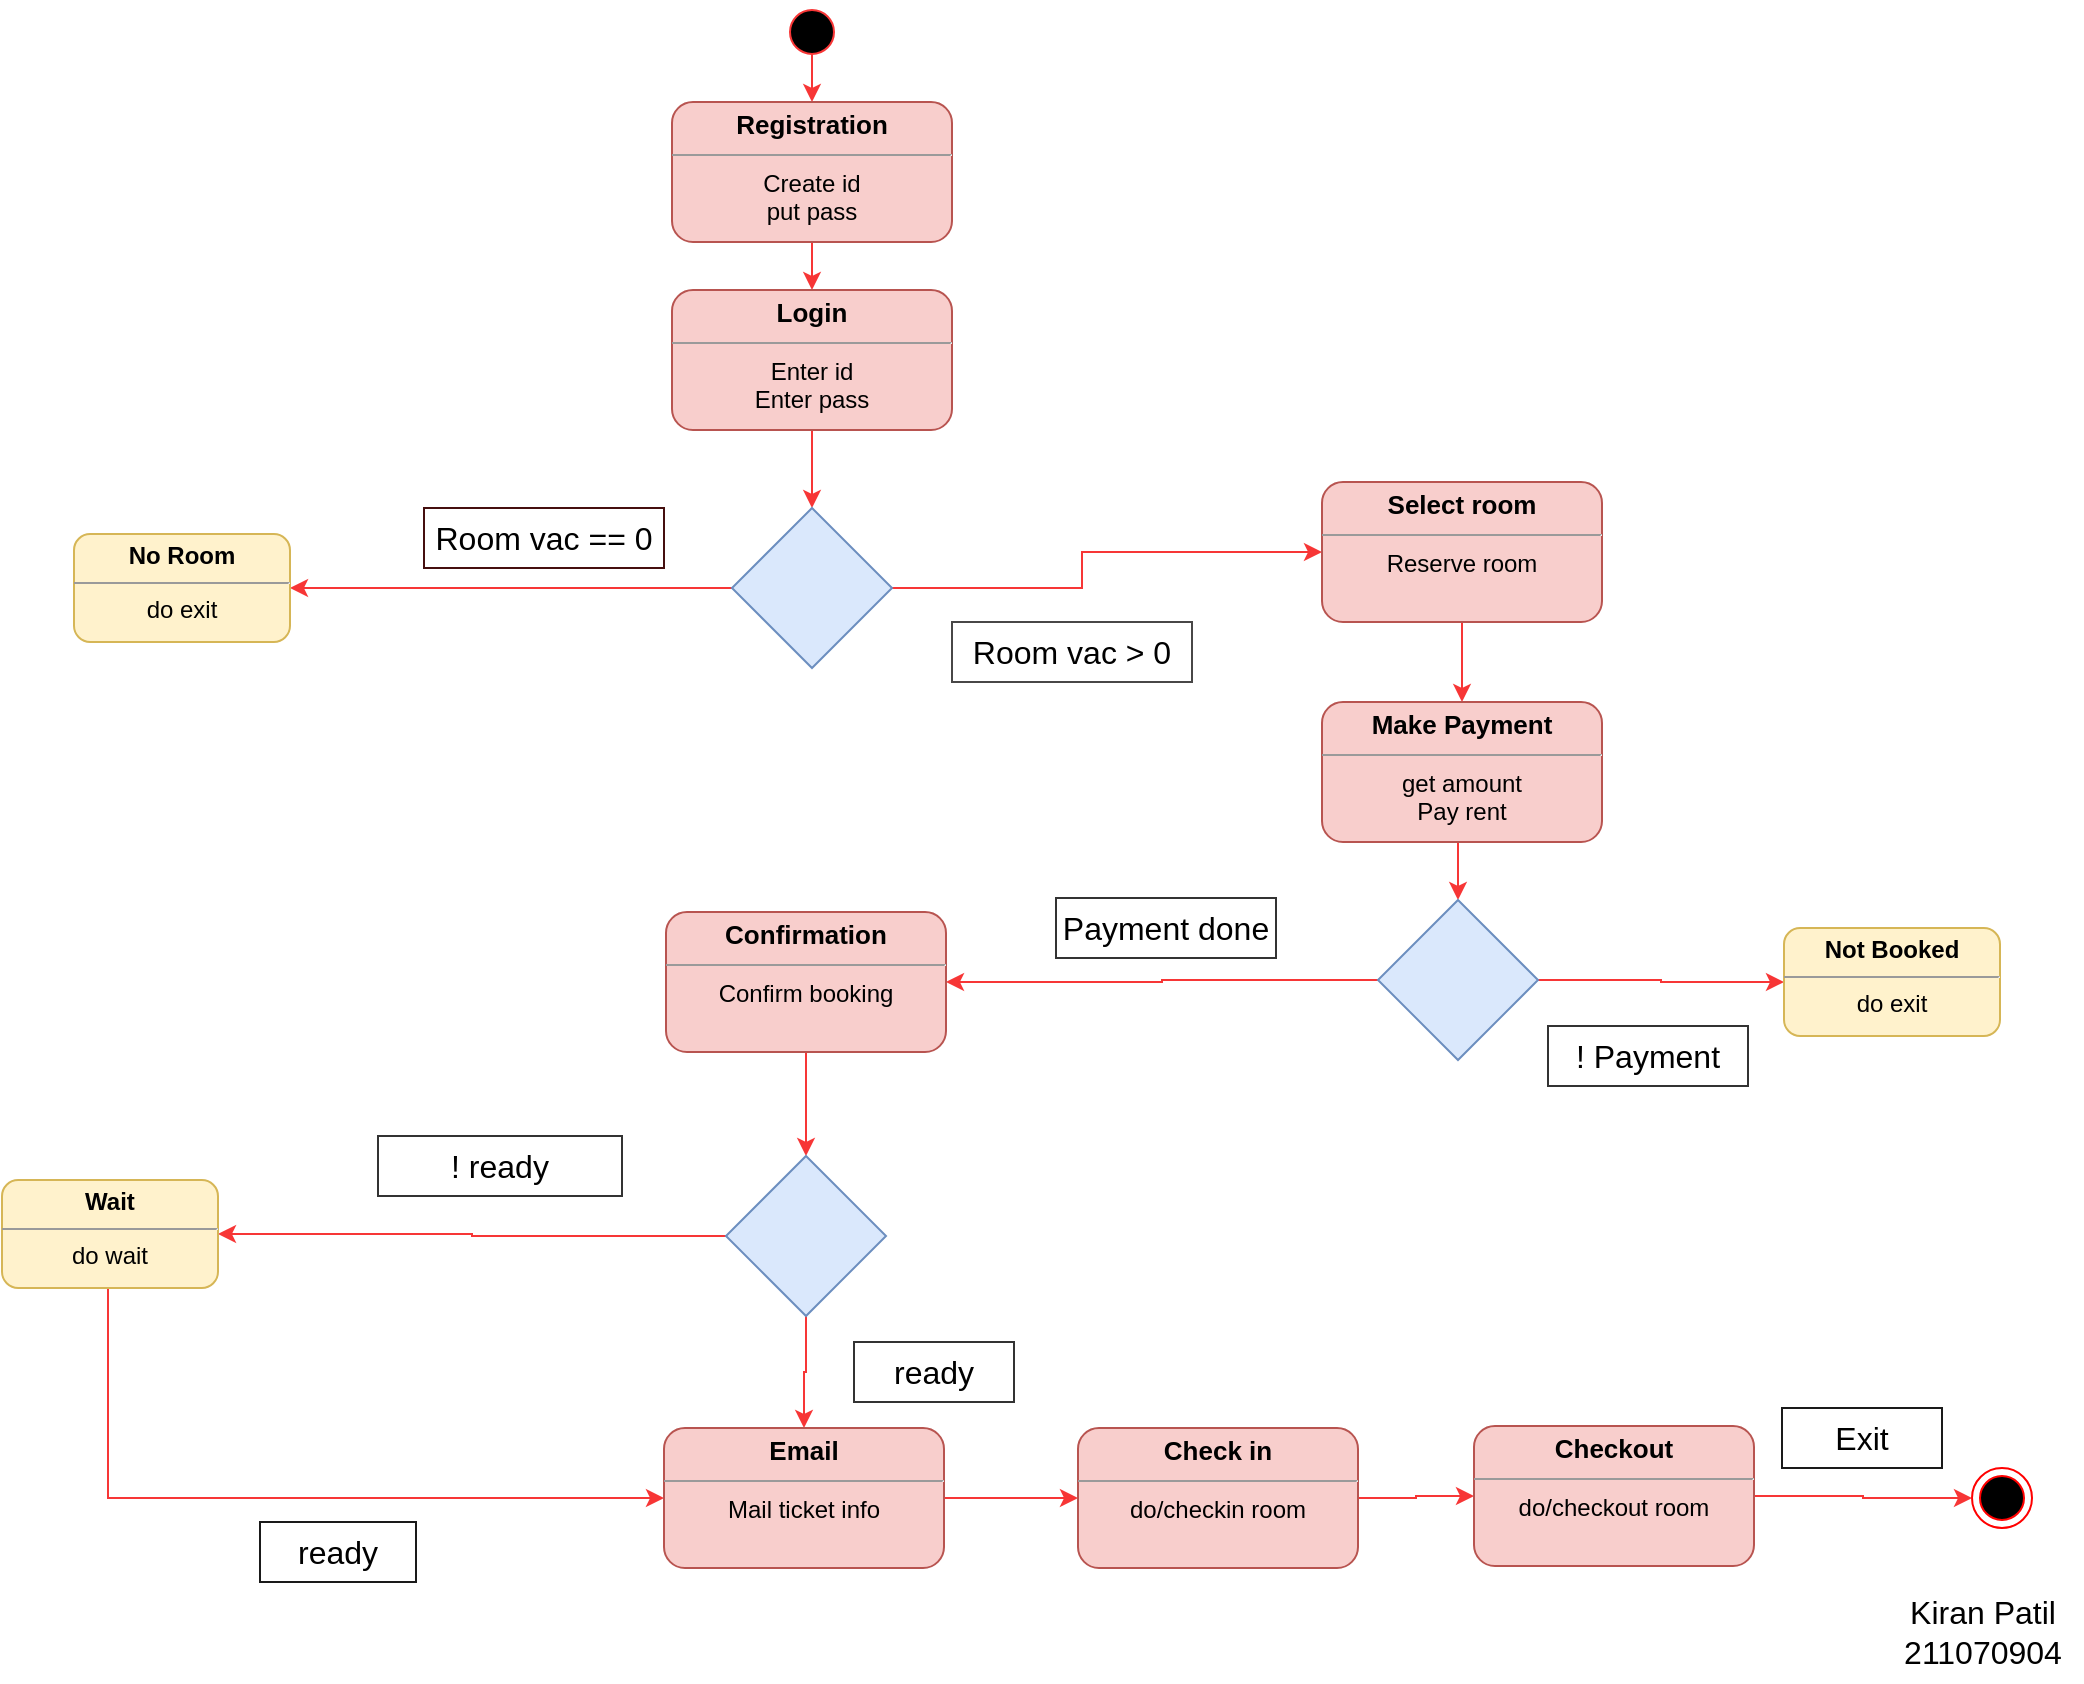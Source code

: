 <mxfile version="20.8.20" type="device"><diagram name="Page-1" id="58cdce13-f638-feb5-8d6f-7d28b1aa9fa0"><mxGraphModel dx="650" dy="65" grid="1" gridSize="10" guides="1" tooltips="1" connect="1" arrows="1" fold="1" page="1" pageScale="1" pageWidth="1100" pageHeight="850" background="none" math="0" shadow="0"><root><mxCell id="0"/><mxCell id="1" parent="0"/><mxCell id="nkkB33JfM_8EzHdI-uCx-18" style="edgeStyle=orthogonalEdgeStyle;rounded=0;orthogonalLoop=1;jettySize=auto;html=1;exitX=0.5;exitY=1;exitDx=0;exitDy=0;entryX=0.5;entryY=0;entryDx=0;entryDy=0;fontSize=16;strokeColor=#f73636;" parent="1" source="h8R7DOTD1F7V_YKqDmcB-1" target="h8R7DOTD1F7V_YKqDmcB-3" edge="1"><mxGeometry relative="1" as="geometry"><mxPoint x="1545" y="960" as="sourcePoint"/></mxGeometry></mxCell><mxCell id="nkkB33JfM_8EzHdI-uCx-19" style="edgeStyle=orthogonalEdgeStyle;rounded=0;orthogonalLoop=1;jettySize=auto;html=1;entryX=0.5;entryY=0;entryDx=0;entryDy=0;fontSize=16;strokeColor=#f73636;exitX=0.5;exitY=1;exitDx=0;exitDy=0;" parent="1" source="h8R7DOTD1F7V_YKqDmcB-3" target="nkkB33JfM_8EzHdI-uCx-4" edge="1"><mxGeometry relative="1" as="geometry"><mxPoint x="1545" y="1070" as="sourcePoint"/></mxGeometry></mxCell><mxCell id="nkkB33JfM_8EzHdI-uCx-36" style="edgeStyle=orthogonalEdgeStyle;rounded=0;orthogonalLoop=1;jettySize=auto;html=1;exitX=0;exitY=0.5;exitDx=0;exitDy=0;fontSize=16;strokeColor=#f73636;entryX=1;entryY=0.5;entryDx=0;entryDy=0;" parent="1" source="nkkB33JfM_8EzHdI-uCx-4" target="h8R7DOTD1F7V_YKqDmcB-6" edge="1"><mxGeometry relative="1" as="geometry"><mxPoint x="1310" y="1142" as="targetPoint"/></mxGeometry></mxCell><mxCell id="nkkB33JfM_8EzHdI-uCx-58" style="edgeStyle=orthogonalEdgeStyle;rounded=0;orthogonalLoop=1;jettySize=auto;html=1;exitX=1;exitY=0.5;exitDx=0;exitDy=0;entryX=0;entryY=0.5;entryDx=0;entryDy=0;fontSize=16;strokeColor=#f73636;" parent="1" source="nkkB33JfM_8EzHdI-uCx-4" target="h8R7DOTD1F7V_YKqDmcB-9" edge="1"><mxGeometry relative="1" as="geometry"><mxPoint x="1779" y="1144" as="targetPoint"/><Array as="points"><mxPoint x="1680" y="1143"/><mxPoint x="1680" y="1125"/></Array></mxGeometry></mxCell><mxCell id="nkkB33JfM_8EzHdI-uCx-4" value="" style="rhombus;whiteSpace=wrap;html=1;fontSize=16;strokeColor=#6c8ebf;fillColor=#dae8fc;" parent="1" vertex="1"><mxGeometry x="1505" y="1103" width="80" height="80" as="geometry"/></mxCell><mxCell id="nkkB33JfM_8EzHdI-uCx-21" style="edgeStyle=orthogonalEdgeStyle;rounded=0;orthogonalLoop=1;jettySize=auto;html=1;entryX=0.5;entryY=0;entryDx=0;entryDy=0;fontSize=16;strokeColor=#f73636;" parent="1" source="h8R7DOTD1F7V_YKqDmcB-9" target="h8R7DOTD1F7V_YKqDmcB-10" edge="1"><mxGeometry relative="1" as="geometry"><mxPoint x="1854" y="1169" as="sourcePoint"/><mxPoint x="1853" y="1217" as="targetPoint"/></mxGeometry></mxCell><mxCell id="nkkB33JfM_8EzHdI-uCx-22" style="edgeStyle=orthogonalEdgeStyle;rounded=0;orthogonalLoop=1;jettySize=auto;html=1;exitX=0.5;exitY=1;exitDx=0;exitDy=0;entryX=0.5;entryY=0;entryDx=0;entryDy=0;fontSize=16;strokeColor=#f73636;" parent="1" source="h8R7DOTD1F7V_YKqDmcB-10" target="nkkB33JfM_8EzHdI-uCx-10" edge="1"><mxGeometry relative="1" as="geometry"><mxPoint x="1853" y="1267" as="sourcePoint"/></mxGeometry></mxCell><mxCell id="nkkB33JfM_8EzHdI-uCx-24" style="edgeStyle=orthogonalEdgeStyle;rounded=0;orthogonalLoop=1;jettySize=auto;html=1;exitX=0.5;exitY=1;exitDx=0;exitDy=0;entryX=0.5;entryY=0;entryDx=0;entryDy=0;fontSize=16;strokeColor=#f73636;" parent="1" source="h8R7DOTD1F7V_YKqDmcB-15" target="nkkB33JfM_8EzHdI-uCx-11" edge="1"><mxGeometry relative="1" as="geometry"><mxPoint x="1542" y="1364" as="sourcePoint"/></mxGeometry></mxCell><mxCell id="nkkB33JfM_8EzHdI-uCx-61" style="edgeStyle=orthogonalEdgeStyle;rounded=0;orthogonalLoop=1;jettySize=auto;html=1;exitX=1;exitY=0.5;exitDx=0;exitDy=0;entryX=0;entryY=0.5;entryDx=0;entryDy=0;fontSize=16;strokeColor=#f73636;" parent="1" source="nkkB33JfM_8EzHdI-uCx-10" target="h8R7DOTD1F7V_YKqDmcB-11" edge="1"><mxGeometry relative="1" as="geometry"><mxPoint x="2026" y="1339" as="targetPoint"/></mxGeometry></mxCell><mxCell id="nkkB33JfM_8EzHdI-uCx-62" style="edgeStyle=orthogonalEdgeStyle;rounded=0;orthogonalLoop=1;jettySize=auto;html=1;exitX=0;exitY=0.5;exitDx=0;exitDy=0;fontSize=16;strokeColor=#f73636;" parent="1" source="nkkB33JfM_8EzHdI-uCx-10" target="h8R7DOTD1F7V_YKqDmcB-15" edge="1"><mxGeometry relative="1" as="geometry"><mxPoint x="1617" y="1339" as="targetPoint"/></mxGeometry></mxCell><mxCell id="nkkB33JfM_8EzHdI-uCx-10" value="" style="rhombus;whiteSpace=wrap;html=1;fontSize=16;strokeColor=#6c8ebf;fillColor=#dae8fc;" parent="1" vertex="1"><mxGeometry x="1828" y="1299" width="80" height="80" as="geometry"/></mxCell><mxCell id="nkkB33JfM_8EzHdI-uCx-25" style="edgeStyle=orthogonalEdgeStyle;rounded=0;orthogonalLoop=1;jettySize=auto;html=1;exitX=0;exitY=0.5;exitDx=0;exitDy=0;entryX=1;entryY=0.5;entryDx=0;entryDy=0;fontSize=16;strokeColor=#f73636;" parent="1" source="nkkB33JfM_8EzHdI-uCx-11" edge="1" target="h8R7DOTD1F7V_YKqDmcB-13"><mxGeometry relative="1" as="geometry"><mxPoint x="1268" y="1466" as="targetPoint"/></mxGeometry></mxCell><mxCell id="nkkB33JfM_8EzHdI-uCx-47" style="edgeStyle=orthogonalEdgeStyle;rounded=0;orthogonalLoop=1;jettySize=auto;html=1;exitX=0.5;exitY=1;exitDx=0;exitDy=0;entryX=0.5;entryY=0;entryDx=0;entryDy=0;fontSize=16;strokeColor=#f73636;" parent="1" source="nkkB33JfM_8EzHdI-uCx-11" target="h8R7DOTD1F7V_YKqDmcB-16" edge="1"><mxGeometry relative="1" as="geometry"><mxPoint x="1542" y="1573" as="targetPoint"/></mxGeometry></mxCell><mxCell id="nkkB33JfM_8EzHdI-uCx-11" value="" style="rhombus;whiteSpace=wrap;html=1;fontSize=16;strokeColor=#6c8ebf;fillColor=#dae8fc;" parent="1" vertex="1"><mxGeometry x="1502" y="1427" width="80" height="80" as="geometry"/></mxCell><mxCell id="nkkB33JfM_8EzHdI-uCx-63" style="edgeStyle=orthogonalEdgeStyle;rounded=0;orthogonalLoop=1;jettySize=auto;html=1;exitX=1;exitY=0.5;exitDx=0;exitDy=0;entryX=0;entryY=0.5;entryDx=0;entryDy=0;fontSize=16;strokeColor=#f73636;" parent="1" source="h8R7DOTD1F7V_YKqDmcB-16" target="h8R7DOTD1F7V_YKqDmcB-17" edge="1"><mxGeometry relative="1" as="geometry"><mxPoint x="1617" y="1598" as="sourcePoint"/><mxPoint x="1673" y="1598.0" as="targetPoint"/></mxGeometry></mxCell><mxCell id="nkkB33JfM_8EzHdI-uCx-46" style="edgeStyle=orthogonalEdgeStyle;rounded=0;orthogonalLoop=1;jettySize=auto;html=1;entryX=0;entryY=0.5;entryDx=0;entryDy=0;fontSize=16;strokeColor=#f73636;" parent="1" target="h8R7DOTD1F7V_YKqDmcB-16" edge="1" source="h8R7DOTD1F7V_YKqDmcB-13"><mxGeometry relative="1" as="geometry"><mxPoint x="1193" y="1491" as="sourcePoint"/><Array as="points"><mxPoint x="1193" y="1598"/><mxPoint x="1471" y="1598"/></Array><mxPoint x="1467" y="1598" as="targetPoint"/></mxGeometry></mxCell><mxCell id="nkkB33JfM_8EzHdI-uCx-17" style="edgeStyle=orthogonalEdgeStyle;rounded=0;orthogonalLoop=1;jettySize=auto;html=1;exitX=1;exitY=0.5;exitDx=0;exitDy=0;entryX=0.5;entryY=0;entryDx=0;entryDy=0;fontSize=16;strokeColor=#f73636;" parent="1" target="h8R7DOTD1F7V_YKqDmcB-1" edge="1"><mxGeometry relative="1" as="geometry"><mxPoint x="1545" y="872" as="sourcePoint"/><mxPoint x="1545" y="910" as="targetPoint"/></mxGeometry></mxCell><mxCell id="nkkB33JfM_8EzHdI-uCx-15" value="" style="ellipse;html=1;shape=startState;fillColor=#000000;strokeColor=#f73636;rounded=1;shadow=0;comic=0;labelBackgroundColor=none;fontFamily=Verdana;fontSize=16;fontColor=#000000;align=center;direction=south;" parent="1" vertex="1"><mxGeometry x="1530" y="850" width="30" height="30" as="geometry"/></mxCell><mxCell id="nkkB33JfM_8EzHdI-uCx-16" value="" style="ellipse;html=1;shape=endState;fillColor=#000000;strokeColor=#ff0000;rounded=1;shadow=0;comic=0;labelBackgroundColor=none;fontFamily=Verdana;fontSize=16;fontColor=#000000;align=center;" parent="1" vertex="1"><mxGeometry x="2125" y="1583" width="30" height="30" as="geometry"/></mxCell><mxCell id="nkkB33JfM_8EzHdI-uCx-37" value="Room vac == 0" style="rounded=0;whiteSpace=wrap;html=1;fontSize=16;strokeColor=#450F0F;" parent="1" vertex="1"><mxGeometry x="1351" y="1103" width="120" height="30" as="geometry"/></mxCell><mxCell id="nkkB33JfM_8EzHdI-uCx-38" value="Room vac &amp;gt; 0" style="rounded=0;whiteSpace=wrap;html=1;fontSize=16;strokeColor=#484747;" parent="1" vertex="1"><mxGeometry x="1615" y="1160" width="120" height="30" as="geometry"/></mxCell><mxCell id="nkkB33JfM_8EzHdI-uCx-41" value="! Payment" style="rounded=0;whiteSpace=wrap;html=1;fontSize=16;strokeColor=#333333;" parent="1" vertex="1"><mxGeometry x="1913" y="1362" width="100" height="30" as="geometry"/></mxCell><mxCell id="nkkB33JfM_8EzHdI-uCx-42" value="Payment done" style="rounded=0;whiteSpace=wrap;html=1;fontSize=16;strokeColor=#333333;" parent="1" vertex="1"><mxGeometry x="1667" y="1298" width="110" height="30" as="geometry"/></mxCell><mxCell id="nkkB33JfM_8EzHdI-uCx-64" style="edgeStyle=orthogonalEdgeStyle;rounded=0;orthogonalLoop=1;jettySize=auto;html=1;exitX=1;exitY=0.5;exitDx=0;exitDy=0;entryX=0;entryY=0.5;entryDx=0;entryDy=0;fontSize=16;strokeColor=#f73636;" parent="1" source="h8R7DOTD1F7V_YKqDmcB-17" target="h8R7DOTD1F7V_YKqDmcB-18" edge="1"><mxGeometry relative="1" as="geometry"><mxPoint x="1823" y="1598.0" as="sourcePoint"/><mxPoint x="1866" y="1598.0" as="targetPoint"/></mxGeometry></mxCell><mxCell id="nkkB33JfM_8EzHdI-uCx-65" style="edgeStyle=orthogonalEdgeStyle;rounded=0;orthogonalLoop=1;jettySize=auto;html=1;exitX=1;exitY=0.5;exitDx=0;exitDy=0;entryX=0;entryY=0.5;entryDx=0;entryDy=0;fontSize=16;strokeColor=#f73636;" parent="1" source="h8R7DOTD1F7V_YKqDmcB-18" target="nkkB33JfM_8EzHdI-uCx-16" edge="1"><mxGeometry relative="1" as="geometry"><mxPoint x="2016" y="1598.0" as="sourcePoint"/></mxGeometry></mxCell><mxCell id="nkkB33JfM_8EzHdI-uCx-55" value="! ready" style="rounded=0;whiteSpace=wrap;html=1;fontSize=16;strokeColor=#333333;" parent="1" vertex="1"><mxGeometry x="1328" y="1417" width="122" height="30" as="geometry"/></mxCell><mxCell id="nkkB33JfM_8EzHdI-uCx-56" value="ready" style="rounded=0;whiteSpace=wrap;html=1;fontSize=16;strokeColor=#1A1A1A;" parent="1" vertex="1"><mxGeometry x="1269" y="1610" width="78" height="30" as="geometry"/></mxCell><mxCell id="nkkB33JfM_8EzHdI-uCx-57" value="ready" style="rounded=0;whiteSpace=wrap;html=1;fontSize=16;strokeColor=#333333;" parent="1" vertex="1"><mxGeometry x="1566" y="1520" width="80" height="30" as="geometry"/></mxCell><mxCell id="nkkB33JfM_8EzHdI-uCx-69" value="Kiran Patil&lt;br&gt;211070904" style="text;html=1;align=center;verticalAlign=middle;resizable=0;points=[];autosize=1;strokeColor=none;fillColor=none;fontSize=16;" parent="1" vertex="1"><mxGeometry x="2080" y="1640" width="100" height="50" as="geometry"/></mxCell><mxCell id="nkkB33JfM_8EzHdI-uCx-70" value="Exit" style="rounded=0;whiteSpace=wrap;html=1;fontSize=16;strokeColor=#1A1A1A;" parent="1" vertex="1"><mxGeometry x="2030" y="1553" width="80" height="30" as="geometry"/></mxCell><mxCell id="h8R7DOTD1F7V_YKqDmcB-1" value="&lt;p style=&quot;margin: 4px 0px 0px; text-align: center; font-size: 13px;&quot;&gt;&lt;font style=&quot;font-size: 13px;&quot;&gt;&lt;b style=&quot;border-color: var(--border-color);&quot;&gt;Registration&lt;/b&gt;&lt;br&gt;&lt;/font&gt;&lt;/p&gt;&lt;hr style=&quot;font-size: 13px;&quot; size=&quot;1&quot;&gt;&lt;div style=&quot;text-align: center; height: 2px;&quot;&gt;Create id&lt;/div&gt;&lt;div style=&quot;text-align: center; height: 2px;&quot;&gt;&lt;br&gt;&lt;/div&gt;&lt;div style=&quot;text-align: center; height: 2px;&quot;&gt;&lt;br&gt;&lt;/div&gt;&lt;div style=&quot;text-align: center; height: 2px;&quot;&gt;&lt;br&gt;&lt;/div&gt;&lt;div style=&quot;text-align: center; height: 2px;&quot;&gt;&lt;br&gt;&lt;/div&gt;&lt;div style=&quot;text-align: center; height: 2px;&quot;&gt;&lt;br&gt;&lt;/div&gt;&lt;div style=&quot;text-align: center; height: 2px;&quot;&gt;&lt;br&gt;&lt;/div&gt;&lt;div style=&quot;text-align: center; height: 2px;&quot;&gt;put pass&lt;/div&gt;" style="verticalAlign=top;align=left;overflow=fill;fontSize=12;fontFamily=Helvetica;html=1;rounded=1;fillColor=#f8cecc;strokeColor=#b85450;" vertex="1" parent="1"><mxGeometry x="1475" y="900" width="140" height="70" as="geometry"/></mxCell><mxCell id="h8R7DOTD1F7V_YKqDmcB-3" value="&lt;p style=&quot;margin: 4px 0px 0px; text-align: center; font-size: 13px;&quot;&gt;&lt;font style=&quot;font-size: 13px;&quot;&gt;&lt;b style=&quot;&quot;&gt;Login&lt;/b&gt;&lt;/font&gt;&lt;/p&gt;&lt;hr style=&quot;font-size: 13px;&quot; size=&quot;1&quot;&gt;&lt;div style=&quot;text-align: center; height: 2px;&quot;&gt;Enter id&lt;/div&gt;&lt;div style=&quot;text-align: center; height: 2px;&quot;&gt;&lt;br&gt;&lt;/div&gt;&lt;div style=&quot;text-align: center; height: 2px;&quot;&gt;&lt;br&gt;&lt;/div&gt;&lt;div style=&quot;text-align: center; height: 2px;&quot;&gt;&lt;br&gt;&lt;/div&gt;&lt;div style=&quot;text-align: center; height: 2px;&quot;&gt;&lt;br&gt;&lt;/div&gt;&lt;div style=&quot;text-align: center; height: 2px;&quot;&gt;&lt;br&gt;&lt;/div&gt;&lt;div style=&quot;text-align: center; height: 2px;&quot;&gt;&lt;br&gt;&lt;/div&gt;&lt;div style=&quot;text-align: center; height: 2px;&quot;&gt;Enter pass&lt;/div&gt;" style="verticalAlign=top;align=left;overflow=fill;fontSize=12;fontFamily=Helvetica;html=1;rounded=1;fillColor=#f8cecc;strokeColor=#b85450;" vertex="1" parent="1"><mxGeometry x="1475" y="994" width="140" height="70" as="geometry"/></mxCell><mxCell id="h8R7DOTD1F7V_YKqDmcB-6" value="&lt;p style=&quot;margin: 4px 0px 0px; text-align: center;&quot;&gt;&lt;font style=&quot;font-size: 12px;&quot;&gt;&lt;b&gt;No Room&lt;/b&gt;&lt;/font&gt;&lt;/p&gt;&lt;hr style=&quot;&quot; size=&quot;1&quot;&gt;&lt;div style=&quot;text-align: center; height: 2px;&quot;&gt;do exit&lt;/div&gt;&lt;div style=&quot;text-align: center; height: 2px;&quot;&gt;&lt;br&gt;&lt;/div&gt;&lt;div style=&quot;text-align: center; height: 2px;&quot;&gt;&lt;br&gt;&lt;/div&gt;&lt;div style=&quot;text-align: center; height: 2px;&quot;&gt;&lt;br&gt;&lt;/div&gt;" style="verticalAlign=top;align=left;overflow=fill;fontSize=12;fontFamily=Helvetica;html=1;rounded=1;fillColor=#fff2cc;strokeColor=#d6b656;" vertex="1" parent="1"><mxGeometry x="1176" y="1116" width="108" height="54" as="geometry"/></mxCell><mxCell id="h8R7DOTD1F7V_YKqDmcB-9" value="&lt;p style=&quot;margin: 4px 0px 0px; text-align: center; font-size: 13px;&quot;&gt;&lt;font style=&quot;font-size: 13px;&quot;&gt;&lt;b style=&quot;&quot;&gt;Select room&lt;/b&gt;&lt;/font&gt;&lt;/p&gt;&lt;hr style=&quot;font-size: 13px;&quot; size=&quot;1&quot;&gt;&lt;div style=&quot;text-align: center; height: 2px;&quot;&gt;Reserve room&lt;/div&gt;&lt;div style=&quot;text-align: center; height: 2px;&quot;&gt;&lt;br&gt;&lt;/div&gt;&lt;div style=&quot;text-align: center; height: 2px;&quot;&gt;&lt;br&gt;&lt;/div&gt;&lt;div style=&quot;text-align: center; height: 2px;&quot;&gt;&lt;br&gt;&lt;/div&gt;&lt;div style=&quot;text-align: center; height: 2px;&quot;&gt;&lt;br&gt;&lt;/div&gt;&lt;div style=&quot;text-align: center; height: 2px;&quot;&gt;&lt;br&gt;&lt;/div&gt;&lt;div style=&quot;text-align: center; height: 2px;&quot;&gt;&lt;br&gt;&lt;/div&gt;" style="verticalAlign=top;align=left;overflow=fill;fontSize=12;fontFamily=Helvetica;html=1;rounded=1;fillColor=#f8cecc;strokeColor=#b85450;" vertex="1" parent="1"><mxGeometry x="1800" y="1090" width="140" height="70" as="geometry"/></mxCell><mxCell id="h8R7DOTD1F7V_YKqDmcB-10" value="&lt;p style=&quot;margin: 4px 0px 0px; text-align: center; font-size: 13px;&quot;&gt;&lt;b&gt;Make Payment&lt;/b&gt;&lt;/p&gt;&lt;hr style=&quot;font-size: 13px;&quot; size=&quot;1&quot;&gt;&lt;div style=&quot;text-align: center; height: 2px;&quot;&gt;get amount&lt;/div&gt;&lt;div style=&quot;text-align: center; height: 2px;&quot;&gt;&lt;br&gt;&lt;/div&gt;&lt;div style=&quot;text-align: center; height: 2px;&quot;&gt;&lt;br&gt;&lt;/div&gt;&lt;div style=&quot;text-align: center; height: 2px;&quot;&gt;&lt;br&gt;&lt;/div&gt;&lt;div style=&quot;text-align: center; height: 2px;&quot;&gt;&lt;br&gt;&lt;/div&gt;&lt;div style=&quot;text-align: center; height: 2px;&quot;&gt;&lt;br&gt;&lt;/div&gt;&lt;div style=&quot;text-align: center; height: 2px;&quot;&gt;&lt;br&gt;&lt;/div&gt;&lt;div style=&quot;text-align: center; height: 2px;&quot;&gt;Pay rent&lt;/div&gt;" style="verticalAlign=top;align=left;overflow=fill;fontSize=12;fontFamily=Helvetica;html=1;rounded=1;fillColor=#f8cecc;strokeColor=#b85450;" vertex="1" parent="1"><mxGeometry x="1800" y="1200" width="140" height="70" as="geometry"/></mxCell><mxCell id="h8R7DOTD1F7V_YKqDmcB-11" value="&lt;p style=&quot;margin: 4px 0px 0px; text-align: center;&quot;&gt;&lt;font style=&quot;font-size: 12px;&quot;&gt;&lt;b&gt;Not Booked&lt;/b&gt;&lt;/font&gt;&lt;/p&gt;&lt;hr style=&quot;&quot; size=&quot;1&quot;&gt;&lt;div style=&quot;text-align: center; height: 2px;&quot;&gt;do exit&lt;/div&gt;&lt;div style=&quot;text-align: center; height: 2px;&quot;&gt;&lt;br&gt;&lt;/div&gt;&lt;div style=&quot;text-align: center; height: 2px;&quot;&gt;&lt;br&gt;&lt;/div&gt;&lt;div style=&quot;text-align: center; height: 2px;&quot;&gt;&lt;br&gt;&lt;/div&gt;" style="verticalAlign=top;align=left;overflow=fill;fontSize=12;fontFamily=Helvetica;html=1;rounded=1;fillColor=#fff2cc;strokeColor=#d6b656;" vertex="1" parent="1"><mxGeometry x="2031" y="1313" width="108" height="54" as="geometry"/></mxCell><mxCell id="h8R7DOTD1F7V_YKqDmcB-13" value="&lt;p style=&quot;margin: 4px 0px 0px; text-align: center;&quot;&gt;&lt;b&gt;Wait&lt;/b&gt;&lt;/p&gt;&lt;hr style=&quot;&quot; size=&quot;1&quot;&gt;&lt;div style=&quot;text-align: center; height: 2px;&quot;&gt;do wait&lt;/div&gt;&lt;div style=&quot;text-align: center; height: 2px;&quot;&gt;&lt;br&gt;&lt;/div&gt;&lt;div style=&quot;text-align: center; height: 2px;&quot;&gt;&lt;br&gt;&lt;/div&gt;&lt;div style=&quot;text-align: center; height: 2px;&quot;&gt;&lt;br&gt;&lt;/div&gt;" style="verticalAlign=top;align=left;overflow=fill;fontSize=12;fontFamily=Helvetica;html=1;rounded=1;fillColor=#fff2cc;strokeColor=#d6b656;" vertex="1" parent="1"><mxGeometry x="1140" y="1439" width="108" height="54" as="geometry"/></mxCell><mxCell id="h8R7DOTD1F7V_YKqDmcB-15" value="&lt;p style=&quot;margin: 4px 0px 0px; text-align: center; font-size: 13px;&quot;&gt;&lt;b&gt;Confirmation&lt;/b&gt;&lt;/p&gt;&lt;hr style=&quot;font-size: 13px;&quot; size=&quot;1&quot;&gt;&lt;div style=&quot;text-align: center; height: 2px;&quot;&gt;Confirm booking&lt;/div&gt;" style="verticalAlign=top;align=left;overflow=fill;fontSize=12;fontFamily=Helvetica;html=1;rounded=1;fillColor=#f8cecc;strokeColor=#b85450;" vertex="1" parent="1"><mxGeometry x="1472" y="1305" width="140" height="70" as="geometry"/></mxCell><mxCell id="h8R7DOTD1F7V_YKqDmcB-16" value="&lt;p style=&quot;margin: 4px 0px 0px; text-align: center; font-size: 13px;&quot;&gt;&lt;b&gt;Email&lt;/b&gt;&lt;/p&gt;&lt;hr style=&quot;font-size: 13px;&quot; size=&quot;1&quot;&gt;&lt;div style=&quot;text-align: center; height: 2px;&quot;&gt;Mail ticket info&lt;/div&gt;" style="verticalAlign=top;align=left;overflow=fill;fontSize=12;fontFamily=Helvetica;html=1;rounded=1;fillColor=#f8cecc;strokeColor=#b85450;" vertex="1" parent="1"><mxGeometry x="1471" y="1563" width="140" height="70" as="geometry"/></mxCell><mxCell id="h8R7DOTD1F7V_YKqDmcB-17" value="&lt;p style=&quot;margin: 4px 0px 0px; text-align: center; font-size: 13px;&quot;&gt;&lt;b&gt;Check in&lt;/b&gt;&lt;/p&gt;&lt;hr style=&quot;font-size: 13px;&quot; size=&quot;1&quot;&gt;&lt;div style=&quot;text-align: center; height: 2px;&quot;&gt;do/checkin room&lt;/div&gt;" style="verticalAlign=top;align=left;overflow=fill;fontSize=12;fontFamily=Helvetica;html=1;rounded=1;fillColor=#f8cecc;strokeColor=#b85450;" vertex="1" parent="1"><mxGeometry x="1678" y="1563" width="140" height="70" as="geometry"/></mxCell><mxCell id="h8R7DOTD1F7V_YKqDmcB-18" value="&lt;p style=&quot;margin: 4px 0px 0px; text-align: center; font-size: 13px;&quot;&gt;&lt;b&gt;Checkout&lt;/b&gt;&lt;/p&gt;&lt;hr style=&quot;font-size: 13px;&quot; size=&quot;1&quot;&gt;&lt;div style=&quot;text-align: center; height: 2px;&quot;&gt;do/checkout room&lt;/div&gt;" style="verticalAlign=top;align=left;overflow=fill;fontSize=12;fontFamily=Helvetica;html=1;rounded=1;fillColor=#f8cecc;strokeColor=#b85450;" vertex="1" parent="1"><mxGeometry x="1876" y="1562" width="140" height="70" as="geometry"/></mxCell></root></mxGraphModel></diagram></mxfile>